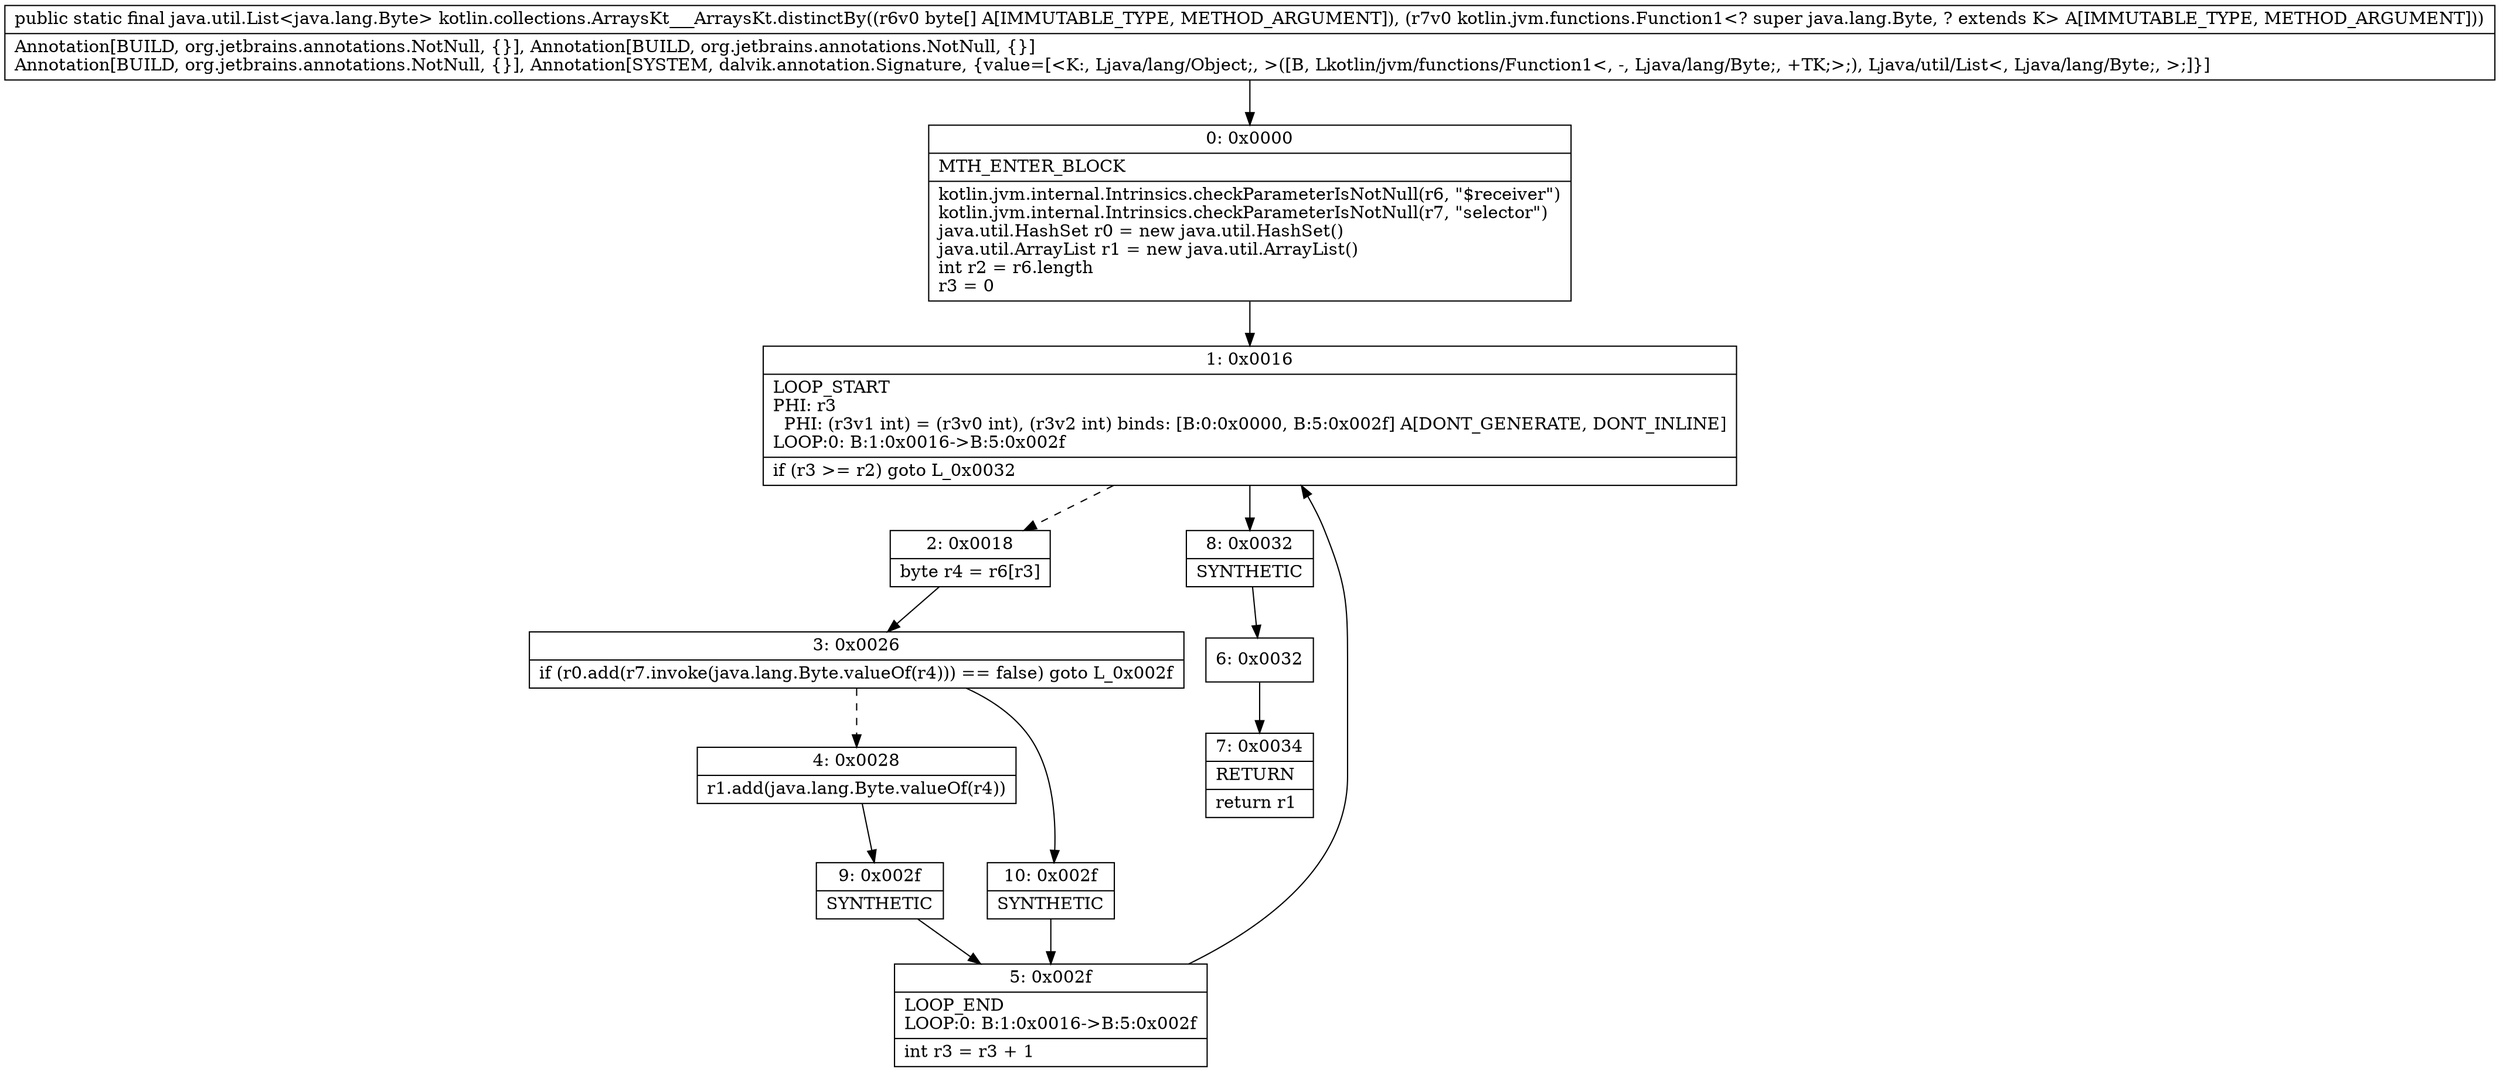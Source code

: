digraph "CFG forkotlin.collections.ArraysKt___ArraysKt.distinctBy([BLkotlin\/jvm\/functions\/Function1;)Ljava\/util\/List;" {
Node_0 [shape=record,label="{0\:\ 0x0000|MTH_ENTER_BLOCK\l|kotlin.jvm.internal.Intrinsics.checkParameterIsNotNull(r6, \"$receiver\")\lkotlin.jvm.internal.Intrinsics.checkParameterIsNotNull(r7, \"selector\")\ljava.util.HashSet r0 = new java.util.HashSet()\ljava.util.ArrayList r1 = new java.util.ArrayList()\lint r2 = r6.length\lr3 = 0\l}"];
Node_1 [shape=record,label="{1\:\ 0x0016|LOOP_START\lPHI: r3 \l  PHI: (r3v1 int) = (r3v0 int), (r3v2 int) binds: [B:0:0x0000, B:5:0x002f] A[DONT_GENERATE, DONT_INLINE]\lLOOP:0: B:1:0x0016\-\>B:5:0x002f\l|if (r3 \>= r2) goto L_0x0032\l}"];
Node_2 [shape=record,label="{2\:\ 0x0018|byte r4 = r6[r3]\l}"];
Node_3 [shape=record,label="{3\:\ 0x0026|if (r0.add(r7.invoke(java.lang.Byte.valueOf(r4))) == false) goto L_0x002f\l}"];
Node_4 [shape=record,label="{4\:\ 0x0028|r1.add(java.lang.Byte.valueOf(r4))\l}"];
Node_5 [shape=record,label="{5\:\ 0x002f|LOOP_END\lLOOP:0: B:1:0x0016\-\>B:5:0x002f\l|int r3 = r3 + 1\l}"];
Node_6 [shape=record,label="{6\:\ 0x0032}"];
Node_7 [shape=record,label="{7\:\ 0x0034|RETURN\l|return r1\l}"];
Node_8 [shape=record,label="{8\:\ 0x0032|SYNTHETIC\l}"];
Node_9 [shape=record,label="{9\:\ 0x002f|SYNTHETIC\l}"];
Node_10 [shape=record,label="{10\:\ 0x002f|SYNTHETIC\l}"];
MethodNode[shape=record,label="{public static final java.util.List\<java.lang.Byte\> kotlin.collections.ArraysKt___ArraysKt.distinctBy((r6v0 byte[] A[IMMUTABLE_TYPE, METHOD_ARGUMENT]), (r7v0 kotlin.jvm.functions.Function1\<? super java.lang.Byte, ? extends K\> A[IMMUTABLE_TYPE, METHOD_ARGUMENT]))  | Annotation[BUILD, org.jetbrains.annotations.NotNull, \{\}], Annotation[BUILD, org.jetbrains.annotations.NotNull, \{\}]\lAnnotation[BUILD, org.jetbrains.annotations.NotNull, \{\}], Annotation[SYSTEM, dalvik.annotation.Signature, \{value=[\<K:, Ljava\/lang\/Object;, \>([B, Lkotlin\/jvm\/functions\/Function1\<, \-, Ljava\/lang\/Byte;, +TK;\>;), Ljava\/util\/List\<, Ljava\/lang\/Byte;, \>;]\}]\l}"];
MethodNode -> Node_0;
Node_0 -> Node_1;
Node_1 -> Node_2[style=dashed];
Node_1 -> Node_8;
Node_2 -> Node_3;
Node_3 -> Node_4[style=dashed];
Node_3 -> Node_10;
Node_4 -> Node_9;
Node_5 -> Node_1;
Node_6 -> Node_7;
Node_8 -> Node_6;
Node_9 -> Node_5;
Node_10 -> Node_5;
}

